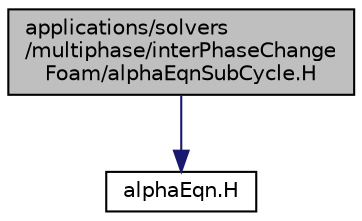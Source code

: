 digraph "applications/solvers/multiphase/interPhaseChangeFoam/alphaEqnSubCycle.H"
{
  bgcolor="transparent";
  edge [fontname="Helvetica",fontsize="10",labelfontname="Helvetica",labelfontsize="10"];
  node [fontname="Helvetica",fontsize="10",shape=record];
  Node1 [label="applications/solvers\l/multiphase/interPhaseChange\lFoam/alphaEqnSubCycle.H",height=0.2,width=0.4,color="black", fillcolor="grey75", style="filled", fontcolor="black"];
  Node1 -> Node2 [color="midnightblue",fontsize="10",style="solid",fontname="Helvetica"];
  Node2 [label="alphaEqn.H",height=0.2,width=0.4,color="black",URL="$a03425.html"];
}
